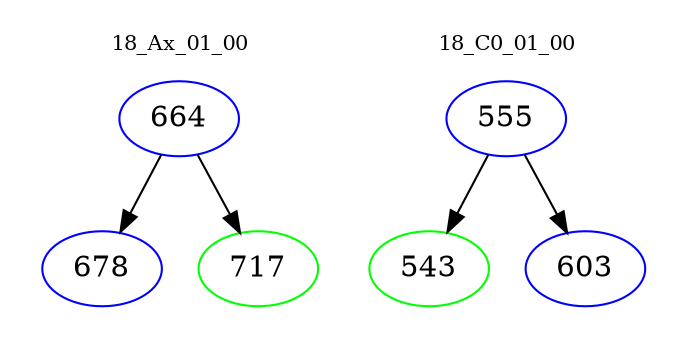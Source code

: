 digraph{
subgraph cluster_0 {
color = white
label = "18_Ax_01_00";
fontsize=10;
T0_664 [label="664", color="blue"]
T0_664 -> T0_678 [color="black"]
T0_678 [label="678", color="blue"]
T0_664 -> T0_717 [color="black"]
T0_717 [label="717", color="green"]
}
subgraph cluster_1 {
color = white
label = "18_C0_01_00";
fontsize=10;
T1_555 [label="555", color="blue"]
T1_555 -> T1_543 [color="black"]
T1_543 [label="543", color="green"]
T1_555 -> T1_603 [color="black"]
T1_603 [label="603", color="blue"]
}
}
